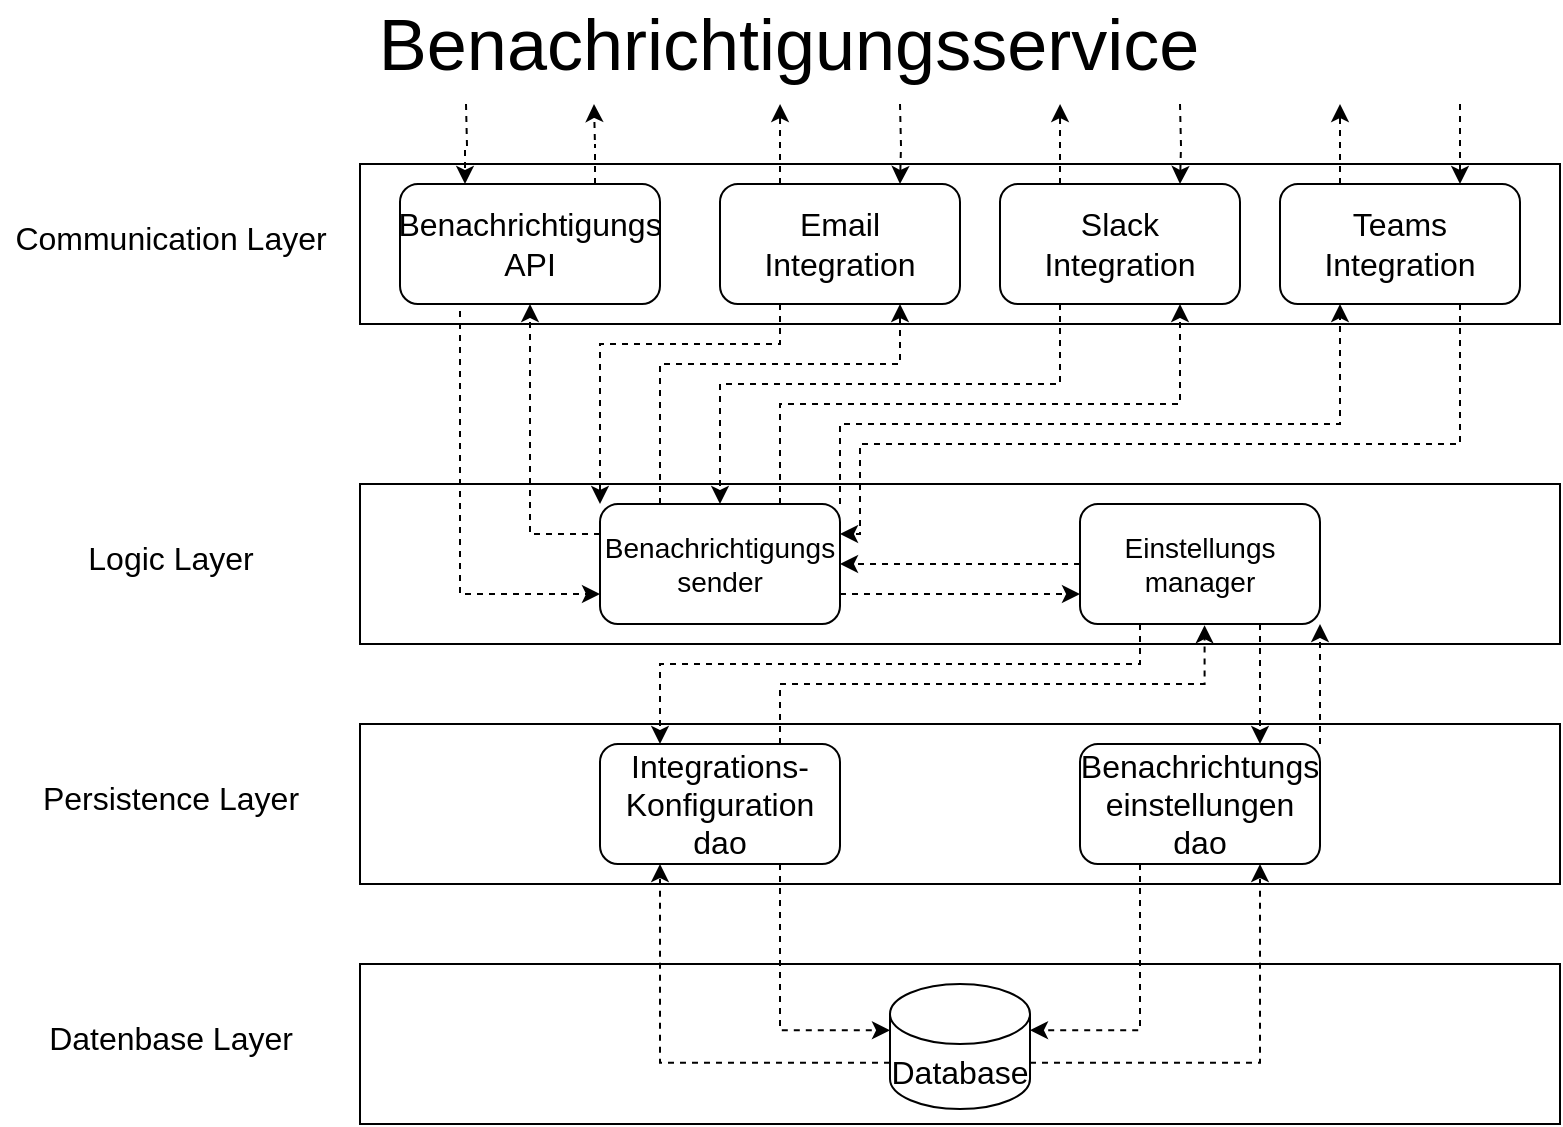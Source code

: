 <mxfile version="16.2.7" type="github">
  <diagram id="nWIB7_Yd370R9p4CmKyw" name="Page-1">
    <mxGraphModel dx="1422" dy="1941" grid="1" gridSize="10" guides="1" tooltips="1" connect="1" arrows="1" fold="1" page="1" pageScale="1" pageWidth="827" pageHeight="1169" math="0" shadow="0">
      <root>
        <mxCell id="0" />
        <mxCell id="1" parent="0" />
        <mxCell id="g7aGPv1AXsSeZGbPwdgP-33" value="" style="rounded=0;whiteSpace=wrap;html=1;" parent="1" vertex="1">
          <mxGeometry x="200" y="360" width="600" height="80" as="geometry" />
        </mxCell>
        <mxCell id="g7aGPv1AXsSeZGbPwdgP-1" value="" style="rounded=0;whiteSpace=wrap;html=1;" parent="1" vertex="1">
          <mxGeometry x="200" y="80" width="600" height="80" as="geometry" />
        </mxCell>
        <mxCell id="g7aGPv1AXsSeZGbPwdgP-2" value="" style="rounded=0;whiteSpace=wrap;html=1;" parent="1" vertex="1">
          <mxGeometry x="200" y="240" width="600" height="80" as="geometry" />
        </mxCell>
        <mxCell id="g7aGPv1AXsSeZGbPwdgP-3" value="" style="rounded=0;whiteSpace=wrap;html=1;" parent="1" vertex="1">
          <mxGeometry x="200" y="480" width="600" height="80" as="geometry" />
        </mxCell>
        <mxCell id="g7aGPv1AXsSeZGbPwdgP-4" value="&lt;div style=&quot;font-size: 36px&quot;&gt;&lt;font style=&quot;font-size: 36px&quot;&gt;Benachrichtigungsservice&lt;/font&gt;&lt;/div&gt;" style="text;html=1;resizable=0;autosize=1;align=center;verticalAlign=middle;points=[];fillColor=none;strokeColor=none;rounded=0;" parent="1" vertex="1">
          <mxGeometry x="199" y="10" width="430" height="20" as="geometry" />
        </mxCell>
        <mxCell id="g7aGPv1AXsSeZGbPwdgP-5" value="" style="rounded=0;whiteSpace=wrap;html=1;" parent="1" vertex="1">
          <mxGeometry x="200" y="480" width="600" height="80" as="geometry" />
        </mxCell>
        <mxCell id="g7aGPv1AXsSeZGbPwdgP-6" value="&lt;div&gt;&lt;font style=&quot;font-size: 16px&quot;&gt;Datenbase Layer&lt;/font&gt;&lt;/div&gt;" style="text;html=1;resizable=0;autosize=1;align=center;verticalAlign=middle;points=[];fillColor=none;strokeColor=none;rounded=0;fontSize=36;" parent="1" vertex="1">
          <mxGeometry x="35" y="480" width="140" height="60" as="geometry" />
        </mxCell>
        <mxCell id="g7aGPv1AXsSeZGbPwdgP-7" value="&lt;font style=&quot;font-size: 16px&quot;&gt;Persistence Layer&lt;br&gt;&lt;/font&gt;" style="text;html=1;resizable=0;autosize=1;align=center;verticalAlign=middle;points=[];fillColor=none;strokeColor=none;rounded=0;fontSize=36;" parent="1" vertex="1">
          <mxGeometry x="35" y="360" width="140" height="60" as="geometry" />
        </mxCell>
        <mxCell id="g7aGPv1AXsSeZGbPwdgP-8" value="&lt;font style=&quot;font-size: 16px&quot;&gt;Logic Layer&lt;br&gt;&lt;/font&gt;" style="text;html=1;resizable=0;autosize=1;align=center;verticalAlign=middle;points=[];fillColor=none;strokeColor=none;rounded=0;fontSize=36;" parent="1" vertex="1">
          <mxGeometry x="55" y="240" width="100" height="60" as="geometry" />
        </mxCell>
        <mxCell id="g7aGPv1AXsSeZGbPwdgP-9" value="&lt;font style=&quot;font-size: 16px&quot;&gt;Communication Layer&lt;br&gt;&lt;/font&gt;" style="text;html=1;resizable=0;autosize=1;align=center;verticalAlign=middle;points=[];fillColor=none;strokeColor=none;rounded=0;fontSize=36;" parent="1" vertex="1">
          <mxGeometry x="20" y="80" width="170" height="60" as="geometry" />
        </mxCell>
        <mxCell id="g7aGPv1AXsSeZGbPwdgP-10" style="edgeStyle=orthogonalEdgeStyle;rounded=0;orthogonalLoop=1;jettySize=auto;html=1;exitX=0;exitY=0;exitDx=0;exitDy=39.375;exitPerimeter=0;entryX=0.25;entryY=1;entryDx=0;entryDy=0;dashed=1;fontSize=16;endArrow=classic;endFill=1;" parent="1" source="g7aGPv1AXsSeZGbPwdgP-11" target="g7aGPv1AXsSeZGbPwdgP-14" edge="1">
          <mxGeometry relative="1" as="geometry" />
        </mxCell>
        <mxCell id="g7aGPv1AXsSeZGbPwdgP-54" style="edgeStyle=orthogonalEdgeStyle;rounded=0;orthogonalLoop=1;jettySize=auto;html=1;exitX=1;exitY=0;exitDx=0;exitDy=39.375;exitPerimeter=0;entryX=0.75;entryY=1;entryDx=0;entryDy=0;dashed=1;fontSize=16;endArrow=classic;endFill=1;" parent="1" source="g7aGPv1AXsSeZGbPwdgP-11" target="g7aGPv1AXsSeZGbPwdgP-48" edge="1">
          <mxGeometry relative="1" as="geometry" />
        </mxCell>
        <mxCell id="g7aGPv1AXsSeZGbPwdgP-11" value="&lt;div&gt;Database&lt;/div&gt;" style="shape=cylinder3;whiteSpace=wrap;html=1;boundedLbl=1;backgroundOutline=1;size=15;fontSize=16;" parent="1" vertex="1">
          <mxGeometry x="465" y="490" width="70" height="62.5" as="geometry" />
        </mxCell>
        <mxCell id="g7aGPv1AXsSeZGbPwdgP-12" style="edgeStyle=orthogonalEdgeStyle;rounded=0;orthogonalLoop=1;jettySize=auto;html=1;exitX=0.75;exitY=1;exitDx=0;exitDy=0;entryX=0;entryY=0;entryDx=0;entryDy=23.125;entryPerimeter=0;dashed=1;fontSize=16;endArrow=classic;endFill=1;" parent="1" source="g7aGPv1AXsSeZGbPwdgP-14" target="g7aGPv1AXsSeZGbPwdgP-11" edge="1">
          <mxGeometry relative="1" as="geometry" />
        </mxCell>
        <mxCell id="pwJLUqIE1mlcHdVSD_ws-5" style="edgeStyle=orthogonalEdgeStyle;rounded=0;orthogonalLoop=1;jettySize=auto;html=1;exitX=0.75;exitY=0;exitDx=0;exitDy=0;entryX=0.519;entryY=1.01;entryDx=0;entryDy=0;dashed=1;fontSize=14;endArrow=classic;endFill=1;entryPerimeter=0;" edge="1" parent="1" source="g7aGPv1AXsSeZGbPwdgP-14" target="pwJLUqIE1mlcHdVSD_ws-1">
          <mxGeometry relative="1" as="geometry" />
        </mxCell>
        <mxCell id="g7aGPv1AXsSeZGbPwdgP-14" value="&lt;div&gt;Integrations-&lt;/div&gt;&lt;div&gt;Konfiguration&lt;br&gt;&lt;/div&gt;&lt;div&gt;dao&lt;br&gt;&lt;/div&gt;" style="rounded=1;whiteSpace=wrap;html=1;fontSize=16;" parent="1" vertex="1">
          <mxGeometry x="320" y="370" width="120" height="60" as="geometry" />
        </mxCell>
        <mxCell id="g7aGPv1AXsSeZGbPwdgP-21" style="edgeStyle=orthogonalEdgeStyle;rounded=0;orthogonalLoop=1;jettySize=auto;html=1;exitX=1;exitY=0;exitDx=0;exitDy=0;entryX=0.25;entryY=1;entryDx=0;entryDy=0;dashed=1;fontSize=16;endArrow=classic;endFill=1;" parent="1" source="g7aGPv1AXsSeZGbPwdgP-23" target="g7aGPv1AXsSeZGbPwdgP-30" edge="1">
          <mxGeometry relative="1" as="geometry">
            <Array as="points">
              <mxPoint x="440" y="210" />
              <mxPoint x="690" y="210" />
            </Array>
          </mxGeometry>
        </mxCell>
        <mxCell id="g7aGPv1AXsSeZGbPwdgP-22" style="edgeStyle=orthogonalEdgeStyle;rounded=0;orthogonalLoop=1;jettySize=auto;html=1;exitX=0;exitY=0.25;exitDx=0;exitDy=0;entryX=0.5;entryY=1;entryDx=0;entryDy=0;dashed=1;fontSize=16;endArrow=classic;endFill=1;" parent="1" source="g7aGPv1AXsSeZGbPwdgP-23" target="g7aGPv1AXsSeZGbPwdgP-27" edge="1">
          <mxGeometry relative="1" as="geometry">
            <Array as="points">
              <mxPoint x="285" y="265" />
            </Array>
          </mxGeometry>
        </mxCell>
        <mxCell id="g7aGPv1AXsSeZGbPwdgP-44" style="edgeStyle=orthogonalEdgeStyle;rounded=0;orthogonalLoop=1;jettySize=auto;html=1;exitX=0.25;exitY=0;exitDx=0;exitDy=0;entryX=0.75;entryY=1;entryDx=0;entryDy=0;dashed=1;fontSize=16;endArrow=classic;endFill=1;" parent="1" source="g7aGPv1AXsSeZGbPwdgP-23" target="g7aGPv1AXsSeZGbPwdgP-38" edge="1">
          <mxGeometry relative="1" as="geometry">
            <Array as="points">
              <mxPoint x="350" y="180" />
              <mxPoint x="470" y="180" />
            </Array>
          </mxGeometry>
        </mxCell>
        <mxCell id="pwJLUqIE1mlcHdVSD_ws-3" style="edgeStyle=orthogonalEdgeStyle;rounded=0;orthogonalLoop=1;jettySize=auto;html=1;exitX=1;exitY=0.75;exitDx=0;exitDy=0;entryX=0;entryY=0.75;entryDx=0;entryDy=0;fontSize=14;endArrow=classic;endFill=1;dashed=1;" edge="1" parent="1" source="g7aGPv1AXsSeZGbPwdgP-23" target="pwJLUqIE1mlcHdVSD_ws-1">
          <mxGeometry relative="1" as="geometry" />
        </mxCell>
        <mxCell id="g7aGPv1AXsSeZGbPwdgP-23" value="&lt;div style=&quot;font-size: 14px&quot;&gt;&lt;font style=&quot;font-size: 14px&quot;&gt;Benachrichtigungs&lt;/font&gt;&lt;/div&gt;&lt;div style=&quot;font-size: 14px&quot;&gt;&lt;font style=&quot;font-size: 14px&quot;&gt;sender&lt;/font&gt;&lt;/div&gt;" style="rounded=1;whiteSpace=wrap;html=1;fontSize=16;" parent="1" vertex="1">
          <mxGeometry x="320" y="250" width="120" height="60" as="geometry" />
        </mxCell>
        <mxCell id="g7aGPv1AXsSeZGbPwdgP-24" style="edgeStyle=orthogonalEdgeStyle;rounded=0;orthogonalLoop=1;jettySize=auto;html=1;exitX=0.25;exitY=1;exitDx=0;exitDy=0;dashed=1;fontSize=16;endArrow=classic;endFill=1;entryX=0;entryY=0.75;entryDx=0;entryDy=0;" parent="1" source="g7aGPv1AXsSeZGbPwdgP-27" target="g7aGPv1AXsSeZGbPwdgP-23" edge="1">
          <mxGeometry relative="1" as="geometry">
            <Array as="points">
              <mxPoint x="250" y="295" />
            </Array>
            <mxPoint x="430" y="290" as="targetPoint" />
          </mxGeometry>
        </mxCell>
        <mxCell id="g7aGPv1AXsSeZGbPwdgP-25" value="&lt;div&gt;&lt;br&gt;&lt;/div&gt;&lt;div&gt;&lt;br&gt;&lt;/div&gt;" style="edgeStyle=orthogonalEdgeStyle;rounded=0;orthogonalLoop=1;jettySize=auto;html=1;dashed=1;fontSize=16;endArrow=classic;endFill=1;entryX=0.25;entryY=0;entryDx=0;entryDy=0;" parent="1" target="g7aGPv1AXsSeZGbPwdgP-27" edge="1">
          <mxGeometry relative="1" as="geometry">
            <mxPoint x="350" y="50" as="targetPoint" />
            <mxPoint x="253" y="50" as="sourcePoint" />
          </mxGeometry>
        </mxCell>
        <mxCell id="g7aGPv1AXsSeZGbPwdgP-26" style="edgeStyle=orthogonalEdgeStyle;rounded=0;orthogonalLoop=1;jettySize=auto;html=1;exitX=0.75;exitY=0;exitDx=0;exitDy=0;dashed=1;fontSize=16;endArrow=classic;endFill=1;" parent="1" source="g7aGPv1AXsSeZGbPwdgP-27" edge="1">
          <mxGeometry relative="1" as="geometry">
            <mxPoint x="317" y="50" as="targetPoint" />
          </mxGeometry>
        </mxCell>
        <mxCell id="g7aGPv1AXsSeZGbPwdgP-27" value="&lt;div&gt;&lt;font style=&quot;font-size: 16px&quot;&gt;Benachrichtigungs&lt;/font&gt;&lt;/div&gt;&lt;div&gt;&lt;font style=&quot;font-size: 16px&quot;&gt;API&lt;br&gt;&lt;/font&gt;&lt;/div&gt;" style="rounded=1;whiteSpace=wrap;html=1;fontSize=16;" parent="1" vertex="1">
          <mxGeometry x="220" y="90" width="130" height="60" as="geometry" />
        </mxCell>
        <mxCell id="g7aGPv1AXsSeZGbPwdgP-28" style="edgeStyle=orthogonalEdgeStyle;rounded=0;orthogonalLoop=1;jettySize=auto;html=1;exitX=0.75;exitY=1;exitDx=0;exitDy=0;dashed=1;fontSize=16;endArrow=classic;endFill=1;entryX=1;entryY=0.25;entryDx=0;entryDy=0;" parent="1" source="g7aGPv1AXsSeZGbPwdgP-30" target="g7aGPv1AXsSeZGbPwdgP-23" edge="1">
          <mxGeometry relative="1" as="geometry">
            <Array as="points">
              <mxPoint x="750" y="220" />
              <mxPoint x="450" y="220" />
              <mxPoint x="450" y="265" />
            </Array>
            <mxPoint x="590" y="290" as="targetPoint" />
          </mxGeometry>
        </mxCell>
        <mxCell id="g7aGPv1AXsSeZGbPwdgP-29" style="edgeStyle=orthogonalEdgeStyle;rounded=0;orthogonalLoop=1;jettySize=auto;html=1;dashed=1;fontSize=16;endArrow=classic;endFill=1;entryX=0.75;entryY=0;entryDx=0;entryDy=0;" parent="1" target="g7aGPv1AXsSeZGbPwdgP-30" edge="1">
          <mxGeometry relative="1" as="geometry">
            <mxPoint x="590" y="60" as="targetPoint" />
            <mxPoint x="750" y="50" as="sourcePoint" />
            <Array as="points">
              <mxPoint x="750" y="70" />
              <mxPoint x="750" y="70" />
            </Array>
          </mxGeometry>
        </mxCell>
        <mxCell id="g7aGPv1AXsSeZGbPwdgP-30" value="&lt;div&gt;Teams&lt;/div&gt;&lt;div&gt;Integration&lt;br&gt;&lt;/div&gt;" style="rounded=1;whiteSpace=wrap;html=1;fontSize=16;" parent="1" vertex="1">
          <mxGeometry x="660" y="90" width="120" height="60" as="geometry" />
        </mxCell>
        <mxCell id="g7aGPv1AXsSeZGbPwdgP-31" style="edgeStyle=orthogonalEdgeStyle;rounded=0;orthogonalLoop=1;jettySize=auto;html=1;exitX=0.25;exitY=0;exitDx=0;exitDy=0;dashed=1;fontSize=16;endArrow=classic;endFill=1;" parent="1" source="g7aGPv1AXsSeZGbPwdgP-30" edge="1">
          <mxGeometry relative="1" as="geometry">
            <mxPoint x="690" y="50" as="targetPoint" />
            <mxPoint x="650" y="90" as="sourcePoint" />
            <Array as="points">
              <mxPoint x="690" y="70" />
              <mxPoint x="690" y="70" />
            </Array>
          </mxGeometry>
        </mxCell>
        <mxCell id="g7aGPv1AXsSeZGbPwdgP-41" style="edgeStyle=orthogonalEdgeStyle;rounded=0;orthogonalLoop=1;jettySize=auto;html=1;exitX=0.25;exitY=1;exitDx=0;exitDy=0;entryX=0.5;entryY=0;entryDx=0;entryDy=0;dashed=1;fontSize=16;endArrow=classic;endFill=1;" parent="1" source="g7aGPv1AXsSeZGbPwdgP-37" target="g7aGPv1AXsSeZGbPwdgP-23" edge="1">
          <mxGeometry relative="1" as="geometry">
            <Array as="points">
              <mxPoint x="550" y="190" />
              <mxPoint x="380" y="190" />
            </Array>
          </mxGeometry>
        </mxCell>
        <mxCell id="g7aGPv1AXsSeZGbPwdgP-58" style="edgeStyle=orthogonalEdgeStyle;rounded=0;orthogonalLoop=1;jettySize=auto;html=1;exitX=0.25;exitY=0;exitDx=0;exitDy=0;dashed=1;fontSize=16;endArrow=classic;endFill=1;" parent="1" source="g7aGPv1AXsSeZGbPwdgP-37" edge="1">
          <mxGeometry relative="1" as="geometry">
            <mxPoint x="550.034" y="50" as="targetPoint" />
          </mxGeometry>
        </mxCell>
        <mxCell id="g7aGPv1AXsSeZGbPwdgP-59" style="edgeStyle=orthogonalEdgeStyle;rounded=0;orthogonalLoop=1;jettySize=auto;html=1;dashed=1;fontSize=16;endArrow=classic;endFill=1;entryX=0.75;entryY=0;entryDx=0;entryDy=0;" parent="1" target="g7aGPv1AXsSeZGbPwdgP-37" edge="1">
          <mxGeometry relative="1" as="geometry">
            <mxPoint x="600" y="60" as="targetPoint" />
            <mxPoint x="610" y="50" as="sourcePoint" />
          </mxGeometry>
        </mxCell>
        <mxCell id="g7aGPv1AXsSeZGbPwdgP-37" value="&lt;div&gt;Slack&lt;/div&gt;&lt;div&gt;Integration&lt;br&gt;&lt;/div&gt;" style="rounded=1;whiteSpace=wrap;html=1;fontSize=16;" parent="1" vertex="1">
          <mxGeometry x="520" y="90" width="120" height="60" as="geometry" />
        </mxCell>
        <mxCell id="g7aGPv1AXsSeZGbPwdgP-45" style="edgeStyle=orthogonalEdgeStyle;rounded=0;orthogonalLoop=1;jettySize=auto;html=1;exitX=0.25;exitY=1;exitDx=0;exitDy=0;entryX=0;entryY=0;entryDx=0;entryDy=0;dashed=1;fontSize=16;endArrow=classic;endFill=1;" parent="1" source="g7aGPv1AXsSeZGbPwdgP-38" target="g7aGPv1AXsSeZGbPwdgP-23" edge="1">
          <mxGeometry relative="1" as="geometry">
            <Array as="points">
              <mxPoint x="410" y="170" />
              <mxPoint x="320" y="170" />
            </Array>
          </mxGeometry>
        </mxCell>
        <mxCell id="g7aGPv1AXsSeZGbPwdgP-56" style="edgeStyle=orthogonalEdgeStyle;rounded=0;orthogonalLoop=1;jettySize=auto;html=1;exitX=0.25;exitY=0;exitDx=0;exitDy=0;dashed=1;fontSize=16;endArrow=classic;endFill=1;" parent="1" source="g7aGPv1AXsSeZGbPwdgP-38" edge="1">
          <mxGeometry relative="1" as="geometry">
            <mxPoint x="410.034" y="50" as="targetPoint" />
          </mxGeometry>
        </mxCell>
        <mxCell id="g7aGPv1AXsSeZGbPwdgP-57" style="edgeStyle=orthogonalEdgeStyle;rounded=0;orthogonalLoop=1;jettySize=auto;html=1;dashed=1;fontSize=16;endArrow=classic;endFill=1;entryX=0.75;entryY=0;entryDx=0;entryDy=0;" parent="1" target="g7aGPv1AXsSeZGbPwdgP-38" edge="1">
          <mxGeometry relative="1" as="geometry">
            <mxPoint x="499.69" y="50" as="targetPoint" />
            <mxPoint x="470" y="50" as="sourcePoint" />
          </mxGeometry>
        </mxCell>
        <mxCell id="g7aGPv1AXsSeZGbPwdgP-38" value="&lt;div&gt;Email&lt;/div&gt;&lt;div&gt;Integration&lt;br&gt;&lt;/div&gt;" style="rounded=1;whiteSpace=wrap;html=1;fontSize=16;" parent="1" vertex="1">
          <mxGeometry x="380" y="90" width="120" height="60" as="geometry" />
        </mxCell>
        <mxCell id="g7aGPv1AXsSeZGbPwdgP-39" value="" style="endArrow=classic;dashed=1;html=1;rounded=0;fontSize=16;endFill=1;exitX=0.75;exitY=0;exitDx=0;exitDy=0;entryX=0.75;entryY=1;entryDx=0;entryDy=0;" parent="1" source="g7aGPv1AXsSeZGbPwdgP-23" target="g7aGPv1AXsSeZGbPwdgP-37" edge="1">
          <mxGeometry width="50" height="50" relative="1" as="geometry">
            <mxPoint x="380" y="310" as="sourcePoint" />
            <mxPoint x="430" y="260" as="targetPoint" />
            <Array as="points">
              <mxPoint x="410" y="200" />
              <mxPoint x="610" y="200" />
            </Array>
          </mxGeometry>
        </mxCell>
        <mxCell id="g7aGPv1AXsSeZGbPwdgP-55" style="edgeStyle=orthogonalEdgeStyle;rounded=0;orthogonalLoop=1;jettySize=auto;html=1;exitX=0.25;exitY=1;exitDx=0;exitDy=0;entryX=1;entryY=0;entryDx=0;entryDy=23.125;entryPerimeter=0;dashed=1;fontSize=16;endArrow=classic;endFill=1;" parent="1" source="g7aGPv1AXsSeZGbPwdgP-48" target="g7aGPv1AXsSeZGbPwdgP-11" edge="1">
          <mxGeometry relative="1" as="geometry" />
        </mxCell>
        <mxCell id="pwJLUqIE1mlcHdVSD_ws-7" style="edgeStyle=orthogonalEdgeStyle;rounded=0;orthogonalLoop=1;jettySize=auto;html=1;exitX=1;exitY=0;exitDx=0;exitDy=0;entryX=1;entryY=1;entryDx=0;entryDy=0;dashed=1;fontSize=14;endArrow=classic;endFill=1;" edge="1" parent="1" source="g7aGPv1AXsSeZGbPwdgP-48" target="pwJLUqIE1mlcHdVSD_ws-1">
          <mxGeometry relative="1" as="geometry" />
        </mxCell>
        <mxCell id="g7aGPv1AXsSeZGbPwdgP-48" value="&lt;div&gt;Benachrichtungs&lt;/div&gt;&lt;div&gt;einstellungen&lt;/div&gt;&lt;div&gt;dao&lt;br&gt;&lt;/div&gt;" style="rounded=1;whiteSpace=wrap;html=1;fontSize=16;" parent="1" vertex="1">
          <mxGeometry x="560" y="370" width="120" height="60" as="geometry" />
        </mxCell>
        <mxCell id="pwJLUqIE1mlcHdVSD_ws-4" style="edgeStyle=orthogonalEdgeStyle;rounded=0;orthogonalLoop=1;jettySize=auto;html=1;exitX=0.25;exitY=1;exitDx=0;exitDy=0;entryX=0.25;entryY=0;entryDx=0;entryDy=0;dashed=1;fontSize=14;endArrow=classic;endFill=1;" edge="1" parent="1" source="pwJLUqIE1mlcHdVSD_ws-1" target="g7aGPv1AXsSeZGbPwdgP-14">
          <mxGeometry relative="1" as="geometry">
            <Array as="points">
              <mxPoint x="590" y="330" />
              <mxPoint x="350" y="330" />
            </Array>
          </mxGeometry>
        </mxCell>
        <mxCell id="pwJLUqIE1mlcHdVSD_ws-6" style="edgeStyle=orthogonalEdgeStyle;rounded=0;orthogonalLoop=1;jettySize=auto;html=1;exitX=0.75;exitY=1;exitDx=0;exitDy=0;entryX=0.75;entryY=0;entryDx=0;entryDy=0;dashed=1;fontSize=14;endArrow=classic;endFill=1;" edge="1" parent="1" source="pwJLUqIE1mlcHdVSD_ws-1" target="g7aGPv1AXsSeZGbPwdgP-48">
          <mxGeometry relative="1" as="geometry" />
        </mxCell>
        <mxCell id="pwJLUqIE1mlcHdVSD_ws-1" value="&lt;div&gt;Einstellungs&lt;/div&gt;&lt;div&gt;manager&lt;br&gt;&lt;/div&gt;" style="rounded=1;whiteSpace=wrap;html=1;fontSize=14;" vertex="1" parent="1">
          <mxGeometry x="560" y="250" width="120" height="60" as="geometry" />
        </mxCell>
        <mxCell id="pwJLUqIE1mlcHdVSD_ws-2" value="" style="endArrow=classic;dashed=1;html=1;rounded=0;fontSize=14;endFill=1;entryX=1;entryY=0.5;entryDx=0;entryDy=0;exitX=0;exitY=0.5;exitDx=0;exitDy=0;" edge="1" parent="1" source="pwJLUqIE1mlcHdVSD_ws-1" target="g7aGPv1AXsSeZGbPwdgP-23">
          <mxGeometry width="50" height="50" relative="1" as="geometry">
            <mxPoint x="490" y="330" as="sourcePoint" />
            <mxPoint x="540" y="280" as="targetPoint" />
          </mxGeometry>
        </mxCell>
      </root>
    </mxGraphModel>
  </diagram>
</mxfile>
